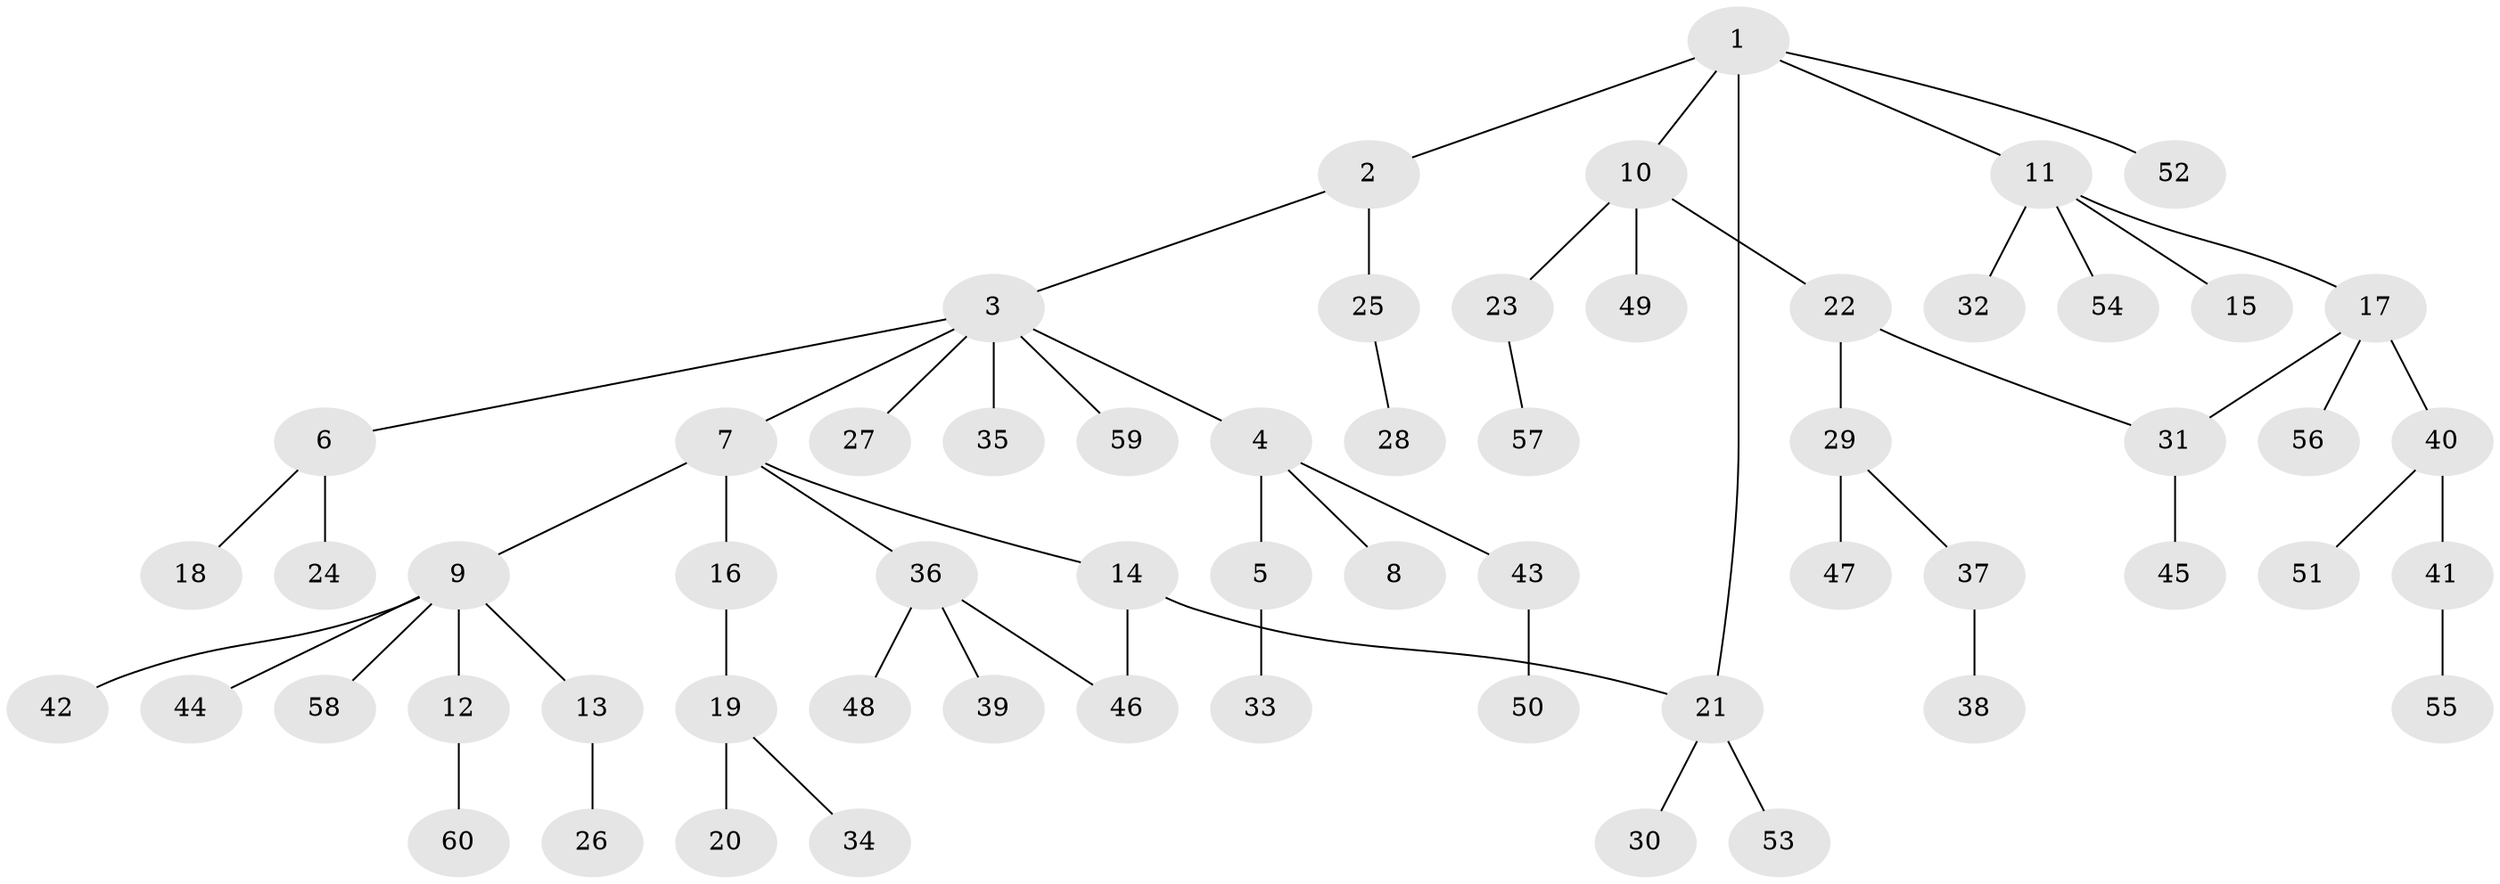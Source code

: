 // coarse degree distribution, {4: 0.041666666666666664, 7: 0.041666666666666664, 3: 0.25, 2: 0.2916666666666667, 1: 0.375}
// Generated by graph-tools (version 1.1) at 2025/49/03/04/25 22:49:10]
// undirected, 60 vertices, 62 edges
graph export_dot {
  node [color=gray90,style=filled];
  1;
  2;
  3;
  4;
  5;
  6;
  7;
  8;
  9;
  10;
  11;
  12;
  13;
  14;
  15;
  16;
  17;
  18;
  19;
  20;
  21;
  22;
  23;
  24;
  25;
  26;
  27;
  28;
  29;
  30;
  31;
  32;
  33;
  34;
  35;
  36;
  37;
  38;
  39;
  40;
  41;
  42;
  43;
  44;
  45;
  46;
  47;
  48;
  49;
  50;
  51;
  52;
  53;
  54;
  55;
  56;
  57;
  58;
  59;
  60;
  1 -- 2;
  1 -- 10;
  1 -- 11;
  1 -- 52;
  1 -- 21;
  2 -- 3;
  2 -- 25;
  3 -- 4;
  3 -- 6;
  3 -- 7;
  3 -- 27;
  3 -- 35;
  3 -- 59;
  4 -- 5;
  4 -- 8;
  4 -- 43;
  5 -- 33;
  6 -- 18;
  6 -- 24;
  7 -- 9;
  7 -- 14;
  7 -- 16;
  7 -- 36;
  9 -- 12;
  9 -- 13;
  9 -- 42;
  9 -- 44;
  9 -- 58;
  10 -- 22;
  10 -- 23;
  10 -- 49;
  11 -- 15;
  11 -- 17;
  11 -- 32;
  11 -- 54;
  12 -- 60;
  13 -- 26;
  14 -- 21;
  14 -- 46;
  16 -- 19;
  17 -- 31;
  17 -- 40;
  17 -- 56;
  19 -- 20;
  19 -- 34;
  21 -- 30;
  21 -- 53;
  22 -- 29;
  22 -- 31;
  23 -- 57;
  25 -- 28;
  29 -- 37;
  29 -- 47;
  31 -- 45;
  36 -- 39;
  36 -- 48;
  36 -- 46;
  37 -- 38;
  40 -- 41;
  40 -- 51;
  41 -- 55;
  43 -- 50;
}
